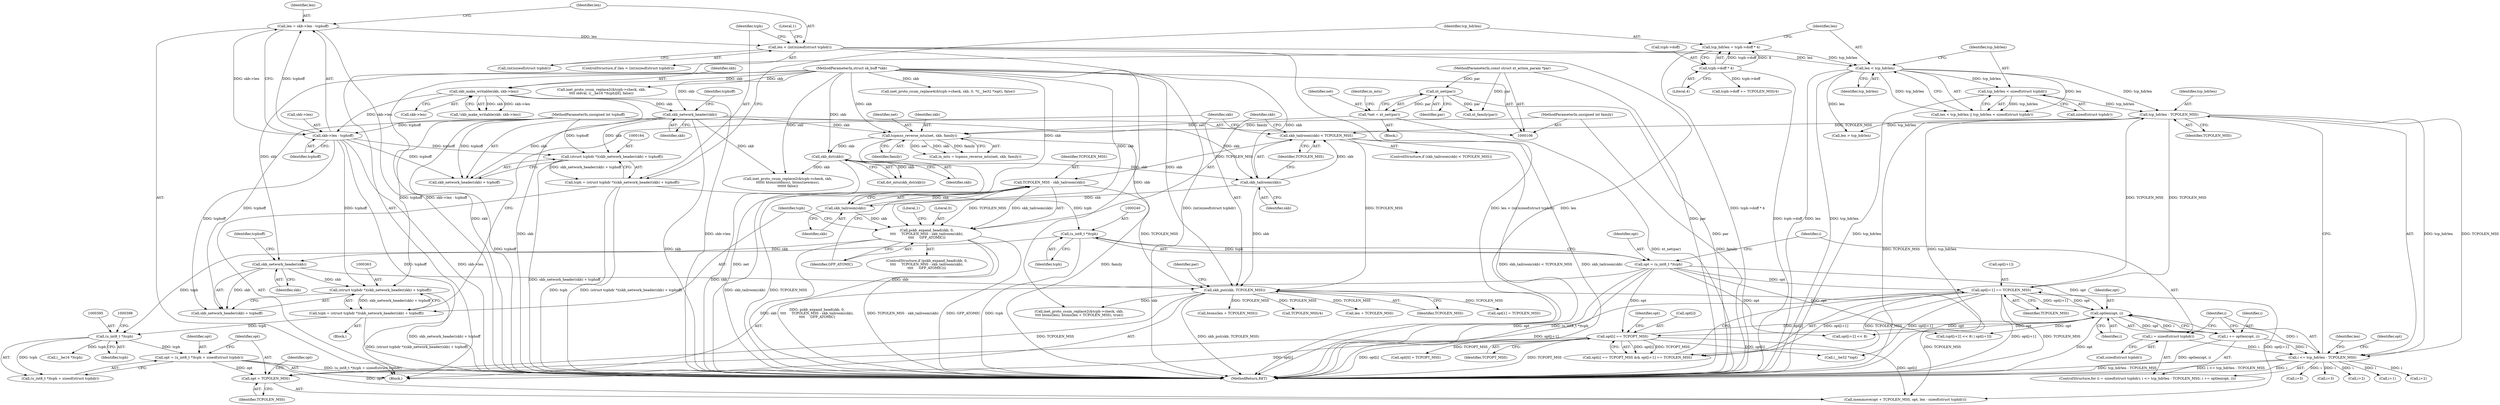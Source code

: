digraph "0_linux_2638fd0f92d4397884fd991d8f4925cb3f081901@pointer" {
"1000400" [label="(Call,opt + TCPOLEN_MSS)"];
"1000391" [label="(Call,opt = (u_int8_t *)tcph + sizeof(struct tcphdr))"];
"1000394" [label="(Call,(u_int8_t *)tcph)"];
"1000360" [label="(Call,tcph = (struct tcphdr *)(skb_network_header(skb) + tcphoff))"];
"1000362" [label="(Call,(struct tcphdr *)(skb_network_header(skb) + tcphoff))"];
"1000365" [label="(Call,skb_network_header(skb))"];
"1000349" [label="(Call,pskb_expand_head(skb, 0,\n\t\t\t\t     TCPOLEN_MSS - skb_tailroom(skb),\n\t\t\t\t     GFP_ATOMIC))"];
"1000354" [label="(Call,skb_tailroom(skb))"];
"1000344" [label="(Call,skb_tailroom(skb))"];
"1000166" [label="(Call,skb_network_header(skb))"];
"1000136" [label="(Call,skb_make_writable(skb, skb->len))"];
"1000107" [label="(MethodParameterIn,struct sk_buff *skb)"];
"1000212" [label="(Call,skb_dst(skb))"];
"1000203" [label="(Call,tcpmss_reverse_mtu(net, skb, family))"];
"1000196" [label="(Call,*net = xt_net(par))"];
"1000198" [label="(Call,xt_net(par))"];
"1000108" [label="(MethodParameterIn,const struct xt_action_param *par)"];
"1000109" [label="(MethodParameterIn,unsigned int family)"];
"1000352" [label="(Call,TCPOLEN_MSS - skb_tailroom(skb))"];
"1000343" [label="(Call,skb_tailroom(skb) < TCPOLEN_MSS)"];
"1000249" [label="(Call,tcp_hdrlen - TCPOLEN_MSS)"];
"1000181" [label="(Call,tcp_hdrlen < sizeof(struct tcphdr))"];
"1000178" [label="(Call,len < tcp_hdrlen)"];
"1000152" [label="(Call,len < (int)sizeof(struct tcphdr))"];
"1000144" [label="(Call,len = skb->len - tcphoff)"];
"1000146" [label="(Call,skb->len - tcphoff)"];
"1000110" [label="(MethodParameterIn,unsigned int tcphoff)"];
"1000169" [label="(Call,tcp_hdrlen = tcph->doff * 4)"];
"1000171" [label="(Call,tcph->doff * 4)"];
"1000265" [label="(Call,opt[i+1] == TCPOLEN_MSS)"];
"1000254" [label="(Call,optlen(opt, i))"];
"1000237" [label="(Call,opt = (u_int8_t *)tcph)"];
"1000239" [label="(Call,(u_int8_t *)tcph)"];
"1000161" [label="(Call,tcph = (struct tcphdr *)(skb_network_header(skb) + tcphoff))"];
"1000163" [label="(Call,(struct tcphdr *)(skb_network_header(skb) + tcphoff))"];
"1000260" [label="(Call,opt[i] == TCPOPT_MSS)"];
"1000247" [label="(Call,i <= tcp_hdrlen - TCPOLEN_MSS)"];
"1000252" [label="(Call,i += optlen(opt, i))"];
"1000243" [label="(Call,i = sizeof(struct tcphdr))"];
"1000368" [label="(Call,skb_put(skb, TCPOLEN_MSS))"];
"1000108" [label="(MethodParameterIn,const struct xt_action_param *par)"];
"1000249" [label="(Call,tcp_hdrlen - TCPOLEN_MSS)"];
"1000365" [label="(Call,skb_network_header(skb))"];
"1000265" [label="(Call,opt[i+1] == TCPOLEN_MSS)"];
"1000109" [label="(MethodParameterIn,unsigned int family)"];
"1000391" [label="(Call,opt = (u_int8_t *)tcph + sizeof(struct tcphdr))"];
"1000401" [label="(Identifier,opt)"];
"1000199" [label="(Identifier,par)"];
"1000243" [label="(Call,i = sizeof(struct tcphdr))"];
"1000197" [label="(Identifier,net)"];
"1000298" [label="(Call,i+2)"];
"1000402" [label="(Identifier,TCPOLEN_MSS)"];
"1000286" [label="(Call,i+3)"];
"1000180" [label="(Identifier,tcp_hdrlen)"];
"1000362" [label="(Call,(struct tcphdr *)(skb_network_header(skb) + tcphoff))"];
"1000254" [label="(Call,optlen(opt, i))"];
"1000137" [label="(Identifier,skb)"];
"1000345" [label="(Identifier,skb)"];
"1000470" [label="(Call,TCPOLEN_MSS/4)"];
"1000175" [label="(Literal,4)"];
"1000352" [label="(Call,TCPOLEN_MSS - skb_tailroom(skb))"];
"1000161" [label="(Call,tcph = (struct tcphdr *)(skb_network_header(skb) + tcphoff))"];
"1000360" [label="(Call,tcph = (struct tcphdr *)(skb_network_header(skb) + tcphoff))"];
"1000403" [label="(Identifier,opt)"];
"1000271" [label="(Identifier,TCPOLEN_MSS)"];
"1000330" [label="(Identifier,len)"];
"1000154" [label="(Call,(int)sizeof(struct tcphdr))"];
"1000162" [label="(Identifier,tcph)"];
"1000309" [label="(Call,i+3)"];
"1000153" [label="(Identifier,len)"];
"1000361" [label="(Identifier,tcph)"];
"1000206" [label="(Identifier,family)"];
"1000466" [label="(Call,tcph->doff += TCPOLEN_MSS/4)"];
"1000277" [label="(Call,opt[i+2] << 8)"];
"1000455" [label="(Call,(__be32 *)opt)"];
"1000204" [label="(Identifier,net)"];
"1000359" [label="(Literal,1)"];
"1000182" [label="(Identifier,tcp_hdrlen)"];
"1000179" [label="(Identifier,len)"];
"1000421" [label="(Call,opt[0] = TCPOPT_MSS)"];
"1000136" [label="(Call,skb_make_writable(skb, skb->len))"];
"1000356" [label="(Identifier,GFP_ATOMIC)"];
"1000144" [label="(Call,len = skb->len - tcphoff)"];
"1000266" [label="(Call,opt[i+1])"];
"1000212" [label="(Call,skb_dst(skb))"];
"1000354" [label="(Call,skb_tailroom(skb))"];
"1000205" [label="(Identifier,skb)"];
"1000256" [label="(Identifier,i)"];
"1000253" [label="(Identifier,i)"];
"1000178" [label="(Call,len < tcp_hdrlen)"];
"1000255" [label="(Identifier,opt)"];
"1000346" [label="(Identifier,TCPOLEN_MSS)"];
"1000147" [label="(Call,skb->len)"];
"1000150" [label="(Identifier,tcphoff)"];
"1000370" [label="(Identifier,TCPOLEN_MSS)"];
"1000112" [label="(Block,)"];
"1000349" [label="(Call,pskb_expand_head(skb, 0,\n\t\t\t\t     TCPOLEN_MSS - skb_tailroom(skb),\n\t\t\t\t     GFP_ATOMIC))"];
"1000366" [label="(Identifier,skb)"];
"1000165" [label="(Call,skb_network_header(skb) + tcphoff)"];
"1000238" [label="(Identifier,opt)"];
"1000172" [label="(Call,tcph->doff)"];
"1000259" [label="(Call,opt[i] == TCPOPT_MSS && opt[i+1] == TCPOLEN_MSS)"];
"1000344" [label="(Call,skb_tailroom(skb))"];
"1000353" [label="(Identifier,TCPOLEN_MSS)"];
"1000280" [label="(Call,i+2)"];
"1000201" [label="(Call,in_mtu = tcpmss_reverse_mtu(net, skb, family))"];
"1000351" [label="(Literal,0)"];
"1000329" [label="(Call,len > tcp_hdrlen)"];
"1000393" [label="(Call,(u_int8_t *)tcph + sizeof(struct tcphdr))"];
"1000169" [label="(Call,tcp_hdrlen = tcph->doff * 4)"];
"1000160" [label="(Literal,1)"];
"1000373" [label="(Call,xt_family(par))"];
"1000488" [label="(MethodReturn,RET)"];
"1000417" [label="(Call,len + TCPOLEN_MSS)"];
"1000268" [label="(Call,i+1)"];
"1000368" [label="(Call,skb_put(skb, TCPOLEN_MSS))"];
"1000355" [label="(Identifier,skb)"];
"1000244" [label="(Identifier,i)"];
"1000392" [label="(Identifier,opt)"];
"1000315" [label="(Call,inet_proto_csum_replace2(&tcph->check, skb,\n\t\t\t\t\t\t htons(oldmss), htons(newmss),\n\t\t\t\t\t\t false))"];
"1000151" [label="(ControlStructure,if (len < (int)sizeof(struct tcphdr)))"];
"1000237" [label="(Call,opt = (u_int8_t *)tcph)"];
"1000264" [label="(Identifier,TCPOPT_MSS)"];
"1000110" [label="(MethodParameterIn,unsigned int tcphoff)"];
"1000166" [label="(Call,skb_network_header(skb))"];
"1000426" [label="(Call,opt[1] = TCPOLEN_MSS)"];
"1000396" [label="(Identifier,tcph)"];
"1000276" [label="(Call,(opt[i+2] << 8) | opt[i+3])"];
"1000408" [label="(Call,inet_proto_csum_replace2(&tcph->check, skb,\n\t\t\t\t htons(len), htons(len + TCPOLEN_MSS), true))"];
"1000342" [label="(ControlStructure,if (skb_tailroom(skb) < TCPOLEN_MSS))"];
"1000211" [label="(Call,dst_mtu(skb_dst(skb)))"];
"1000241" [label="(Identifier,tcph)"];
"1000400" [label="(Call,opt + TCPOLEN_MSS)"];
"1000198" [label="(Call,xt_net(par))"];
"1000239" [label="(Call,(u_int8_t *)tcph)"];
"1000183" [label="(Call,sizeof(struct tcphdr))"];
"1000348" [label="(ControlStructure,if (pskb_expand_head(skb, 0,\n\t\t\t\t     TCPOLEN_MSS - skb_tailroom(skb),\n\t\t\t\t     GFP_ATOMIC)))"];
"1000107" [label="(MethodParameterIn,struct sk_buff *skb)"];
"1000364" [label="(Call,skb_network_header(skb) + tcphoff)"];
"1000203" [label="(Call,tcpmss_reverse_mtu(net, skb, family))"];
"1000177" [label="(Call,len < tcp_hdrlen || tcp_hdrlen < sizeof(struct tcphdr))"];
"1000252" [label="(Call,i += optlen(opt, i))"];
"1000462" [label="(Call,(__be16 *)tcph)"];
"1000202" [label="(Identifier,in_mtu)"];
"1000171" [label="(Call,tcph->doff * 4)"];
"1000248" [label="(Identifier,i)"];
"1000146" [label="(Call,skb->len - tcphoff)"];
"1000399" [label="(Call,memmove(opt + TCPOLEN_MSS, opt, len - sizeof(struct tcphdr)))"];
"1000343" [label="(Call,skb_tailroom(skb) < TCPOLEN_MSS)"];
"1000247" [label="(Call,i <= tcp_hdrlen - TCPOLEN_MSS)"];
"1000394" [label="(Call,(u_int8_t *)tcph)"];
"1000138" [label="(Call,skb->len)"];
"1000145" [label="(Identifier,len)"];
"1000170" [label="(Identifier,tcp_hdrlen)"];
"1000267" [label="(Identifier,opt)"];
"1000163" [label="(Call,(struct tcphdr *)(skb_network_header(skb) + tcphoff))"];
"1000242" [label="(ControlStructure,for (i = sizeof(struct tcphdr); i <= tcp_hdrlen - TCPOLEN_MSS; i += optlen(opt, i)))"];
"1000347" [label="(Block,)"];
"1000167" [label="(Identifier,skb)"];
"1000251" [label="(Identifier,TCPOLEN_MSS)"];
"1000447" [label="(Call,inet_proto_csum_replace4(&tcph->check, skb, 0, *((__be32 *)opt), false))"];
"1000194" [label="(Block,)"];
"1000196" [label="(Call,*net = xt_net(par))"];
"1000369" [label="(Identifier,skb)"];
"1000213" [label="(Identifier,skb)"];
"1000135" [label="(Call,!skb_make_writable(skb, skb->len))"];
"1000260" [label="(Call,opt[i] == TCPOPT_MSS)"];
"1000168" [label="(Identifier,tcphoff)"];
"1000152" [label="(Call,len < (int)sizeof(struct tcphdr))"];
"1000262" [label="(Identifier,opt)"];
"1000367" [label="(Identifier,tcphoff)"];
"1000350" [label="(Identifier,skb)"];
"1000181" [label="(Call,tcp_hdrlen < sizeof(struct tcphdr))"];
"1000261" [label="(Call,opt[i])"];
"1000245" [label="(Call,sizeof(struct tcphdr))"];
"1000250" [label="(Identifier,tcp_hdrlen)"];
"1000473" [label="(Call,inet_proto_csum_replace2(&tcph->check, skb,\n\t\t\t\t oldval, ((__be16 *)tcph)[6], false))"];
"1000416" [label="(Call,htons(len + TCPOLEN_MSS))"];
"1000374" [label="(Identifier,par)"];
"1000400" -> "1000399"  [label="AST: "];
"1000400" -> "1000402"  [label="CFG: "];
"1000401" -> "1000400"  [label="AST: "];
"1000402" -> "1000400"  [label="AST: "];
"1000403" -> "1000400"  [label="CFG: "];
"1000391" -> "1000400"  [label="DDG: opt"];
"1000265" -> "1000400"  [label="DDG: opt[i+1]"];
"1000260" -> "1000400"  [label="DDG: opt[i]"];
"1000368" -> "1000400"  [label="DDG: TCPOLEN_MSS"];
"1000391" -> "1000112"  [label="AST: "];
"1000391" -> "1000393"  [label="CFG: "];
"1000392" -> "1000391"  [label="AST: "];
"1000393" -> "1000391"  [label="AST: "];
"1000401" -> "1000391"  [label="CFG: "];
"1000391" -> "1000488"  [label="DDG: (u_int8_t *)tcph + sizeof(struct tcphdr)"];
"1000394" -> "1000391"  [label="DDG: tcph"];
"1000391" -> "1000399"  [label="DDG: opt"];
"1000394" -> "1000393"  [label="AST: "];
"1000394" -> "1000396"  [label="CFG: "];
"1000395" -> "1000394"  [label="AST: "];
"1000396" -> "1000394"  [label="AST: "];
"1000398" -> "1000394"  [label="CFG: "];
"1000394" -> "1000393"  [label="DDG: tcph"];
"1000360" -> "1000394"  [label="DDG: tcph"];
"1000239" -> "1000394"  [label="DDG: tcph"];
"1000394" -> "1000462"  [label="DDG: tcph"];
"1000360" -> "1000347"  [label="AST: "];
"1000360" -> "1000362"  [label="CFG: "];
"1000361" -> "1000360"  [label="AST: "];
"1000362" -> "1000360"  [label="AST: "];
"1000369" -> "1000360"  [label="CFG: "];
"1000360" -> "1000488"  [label="DDG: (struct tcphdr *)(skb_network_header(skb) + tcphoff)"];
"1000362" -> "1000360"  [label="DDG: skb_network_header(skb) + tcphoff"];
"1000362" -> "1000364"  [label="CFG: "];
"1000363" -> "1000362"  [label="AST: "];
"1000364" -> "1000362"  [label="AST: "];
"1000362" -> "1000488"  [label="DDG: skb_network_header(skb) + tcphoff"];
"1000365" -> "1000362"  [label="DDG: skb"];
"1000110" -> "1000362"  [label="DDG: tcphoff"];
"1000146" -> "1000362"  [label="DDG: tcphoff"];
"1000365" -> "1000364"  [label="AST: "];
"1000365" -> "1000366"  [label="CFG: "];
"1000366" -> "1000365"  [label="AST: "];
"1000367" -> "1000365"  [label="CFG: "];
"1000365" -> "1000364"  [label="DDG: skb"];
"1000349" -> "1000365"  [label="DDG: skb"];
"1000107" -> "1000365"  [label="DDG: skb"];
"1000365" -> "1000368"  [label="DDG: skb"];
"1000349" -> "1000348"  [label="AST: "];
"1000349" -> "1000356"  [label="CFG: "];
"1000350" -> "1000349"  [label="AST: "];
"1000351" -> "1000349"  [label="AST: "];
"1000352" -> "1000349"  [label="AST: "];
"1000356" -> "1000349"  [label="AST: "];
"1000359" -> "1000349"  [label="CFG: "];
"1000361" -> "1000349"  [label="CFG: "];
"1000349" -> "1000488"  [label="DDG: GFP_ATOMIC"];
"1000349" -> "1000488"  [label="DDG: pskb_expand_head(skb, 0,\n\t\t\t\t     TCPOLEN_MSS - skb_tailroom(skb),\n\t\t\t\t     GFP_ATOMIC)"];
"1000349" -> "1000488"  [label="DDG: skb"];
"1000349" -> "1000488"  [label="DDG: TCPOLEN_MSS - skb_tailroom(skb)"];
"1000354" -> "1000349"  [label="DDG: skb"];
"1000107" -> "1000349"  [label="DDG: skb"];
"1000352" -> "1000349"  [label="DDG: TCPOLEN_MSS"];
"1000352" -> "1000349"  [label="DDG: skb_tailroom(skb)"];
"1000354" -> "1000352"  [label="AST: "];
"1000354" -> "1000355"  [label="CFG: "];
"1000355" -> "1000354"  [label="AST: "];
"1000352" -> "1000354"  [label="CFG: "];
"1000354" -> "1000352"  [label="DDG: skb"];
"1000344" -> "1000354"  [label="DDG: skb"];
"1000107" -> "1000354"  [label="DDG: skb"];
"1000344" -> "1000343"  [label="AST: "];
"1000344" -> "1000345"  [label="CFG: "];
"1000345" -> "1000344"  [label="AST: "];
"1000346" -> "1000344"  [label="CFG: "];
"1000344" -> "1000343"  [label="DDG: skb"];
"1000166" -> "1000344"  [label="DDG: skb"];
"1000212" -> "1000344"  [label="DDG: skb"];
"1000107" -> "1000344"  [label="DDG: skb"];
"1000344" -> "1000368"  [label="DDG: skb"];
"1000166" -> "1000165"  [label="AST: "];
"1000166" -> "1000167"  [label="CFG: "];
"1000167" -> "1000166"  [label="AST: "];
"1000168" -> "1000166"  [label="CFG: "];
"1000166" -> "1000488"  [label="DDG: skb"];
"1000166" -> "1000163"  [label="DDG: skb"];
"1000166" -> "1000165"  [label="DDG: skb"];
"1000136" -> "1000166"  [label="DDG: skb"];
"1000107" -> "1000166"  [label="DDG: skb"];
"1000166" -> "1000203"  [label="DDG: skb"];
"1000166" -> "1000315"  [label="DDG: skb"];
"1000136" -> "1000135"  [label="AST: "];
"1000136" -> "1000138"  [label="CFG: "];
"1000137" -> "1000136"  [label="AST: "];
"1000138" -> "1000136"  [label="AST: "];
"1000135" -> "1000136"  [label="CFG: "];
"1000136" -> "1000488"  [label="DDG: skb->len"];
"1000136" -> "1000488"  [label="DDG: skb"];
"1000136" -> "1000135"  [label="DDG: skb"];
"1000136" -> "1000135"  [label="DDG: skb->len"];
"1000107" -> "1000136"  [label="DDG: skb"];
"1000136" -> "1000146"  [label="DDG: skb->len"];
"1000107" -> "1000106"  [label="AST: "];
"1000107" -> "1000488"  [label="DDG: skb"];
"1000107" -> "1000203"  [label="DDG: skb"];
"1000107" -> "1000212"  [label="DDG: skb"];
"1000107" -> "1000315"  [label="DDG: skb"];
"1000107" -> "1000368"  [label="DDG: skb"];
"1000107" -> "1000408"  [label="DDG: skb"];
"1000107" -> "1000447"  [label="DDG: skb"];
"1000107" -> "1000473"  [label="DDG: skb"];
"1000212" -> "1000211"  [label="AST: "];
"1000212" -> "1000213"  [label="CFG: "];
"1000213" -> "1000212"  [label="AST: "];
"1000211" -> "1000212"  [label="CFG: "];
"1000212" -> "1000488"  [label="DDG: skb"];
"1000212" -> "1000211"  [label="DDG: skb"];
"1000203" -> "1000212"  [label="DDG: skb"];
"1000212" -> "1000315"  [label="DDG: skb"];
"1000203" -> "1000201"  [label="AST: "];
"1000203" -> "1000206"  [label="CFG: "];
"1000204" -> "1000203"  [label="AST: "];
"1000205" -> "1000203"  [label="AST: "];
"1000206" -> "1000203"  [label="AST: "];
"1000201" -> "1000203"  [label="CFG: "];
"1000203" -> "1000488"  [label="DDG: family"];
"1000203" -> "1000488"  [label="DDG: net"];
"1000203" -> "1000201"  [label="DDG: net"];
"1000203" -> "1000201"  [label="DDG: skb"];
"1000203" -> "1000201"  [label="DDG: family"];
"1000196" -> "1000203"  [label="DDG: net"];
"1000109" -> "1000203"  [label="DDG: family"];
"1000196" -> "1000194"  [label="AST: "];
"1000196" -> "1000198"  [label="CFG: "];
"1000197" -> "1000196"  [label="AST: "];
"1000198" -> "1000196"  [label="AST: "];
"1000202" -> "1000196"  [label="CFG: "];
"1000196" -> "1000488"  [label="DDG: xt_net(par)"];
"1000198" -> "1000196"  [label="DDG: par"];
"1000198" -> "1000199"  [label="CFG: "];
"1000199" -> "1000198"  [label="AST: "];
"1000198" -> "1000488"  [label="DDG: par"];
"1000108" -> "1000198"  [label="DDG: par"];
"1000198" -> "1000373"  [label="DDG: par"];
"1000108" -> "1000106"  [label="AST: "];
"1000108" -> "1000488"  [label="DDG: par"];
"1000108" -> "1000373"  [label="DDG: par"];
"1000109" -> "1000106"  [label="AST: "];
"1000109" -> "1000488"  [label="DDG: family"];
"1000353" -> "1000352"  [label="AST: "];
"1000356" -> "1000352"  [label="CFG: "];
"1000352" -> "1000488"  [label="DDG: TCPOLEN_MSS"];
"1000352" -> "1000488"  [label="DDG: skb_tailroom(skb)"];
"1000343" -> "1000352"  [label="DDG: TCPOLEN_MSS"];
"1000352" -> "1000368"  [label="DDG: TCPOLEN_MSS"];
"1000343" -> "1000342"  [label="AST: "];
"1000343" -> "1000346"  [label="CFG: "];
"1000346" -> "1000343"  [label="AST: "];
"1000350" -> "1000343"  [label="CFG: "];
"1000369" -> "1000343"  [label="CFG: "];
"1000343" -> "1000488"  [label="DDG: skb_tailroom(skb)"];
"1000343" -> "1000488"  [label="DDG: skb_tailroom(skb) < TCPOLEN_MSS"];
"1000249" -> "1000343"  [label="DDG: TCPOLEN_MSS"];
"1000343" -> "1000368"  [label="DDG: TCPOLEN_MSS"];
"1000249" -> "1000247"  [label="AST: "];
"1000249" -> "1000251"  [label="CFG: "];
"1000250" -> "1000249"  [label="AST: "];
"1000251" -> "1000249"  [label="AST: "];
"1000247" -> "1000249"  [label="CFG: "];
"1000249" -> "1000488"  [label="DDG: TCPOLEN_MSS"];
"1000249" -> "1000488"  [label="DDG: tcp_hdrlen"];
"1000249" -> "1000247"  [label="DDG: tcp_hdrlen"];
"1000249" -> "1000247"  [label="DDG: TCPOLEN_MSS"];
"1000181" -> "1000249"  [label="DDG: tcp_hdrlen"];
"1000178" -> "1000249"  [label="DDG: tcp_hdrlen"];
"1000265" -> "1000249"  [label="DDG: TCPOLEN_MSS"];
"1000249" -> "1000265"  [label="DDG: TCPOLEN_MSS"];
"1000249" -> "1000329"  [label="DDG: tcp_hdrlen"];
"1000181" -> "1000177"  [label="AST: "];
"1000181" -> "1000183"  [label="CFG: "];
"1000182" -> "1000181"  [label="AST: "];
"1000183" -> "1000181"  [label="AST: "];
"1000177" -> "1000181"  [label="CFG: "];
"1000181" -> "1000488"  [label="DDG: tcp_hdrlen"];
"1000181" -> "1000177"  [label="DDG: tcp_hdrlen"];
"1000178" -> "1000181"  [label="DDG: tcp_hdrlen"];
"1000178" -> "1000177"  [label="AST: "];
"1000178" -> "1000180"  [label="CFG: "];
"1000179" -> "1000178"  [label="AST: "];
"1000180" -> "1000178"  [label="AST: "];
"1000182" -> "1000178"  [label="CFG: "];
"1000177" -> "1000178"  [label="CFG: "];
"1000178" -> "1000488"  [label="DDG: len"];
"1000178" -> "1000488"  [label="DDG: tcp_hdrlen"];
"1000178" -> "1000177"  [label="DDG: len"];
"1000178" -> "1000177"  [label="DDG: tcp_hdrlen"];
"1000152" -> "1000178"  [label="DDG: len"];
"1000169" -> "1000178"  [label="DDG: tcp_hdrlen"];
"1000178" -> "1000329"  [label="DDG: len"];
"1000152" -> "1000151"  [label="AST: "];
"1000152" -> "1000154"  [label="CFG: "];
"1000153" -> "1000152"  [label="AST: "];
"1000154" -> "1000152"  [label="AST: "];
"1000160" -> "1000152"  [label="CFG: "];
"1000162" -> "1000152"  [label="CFG: "];
"1000152" -> "1000488"  [label="DDG: len < (int)sizeof(struct tcphdr)"];
"1000152" -> "1000488"  [label="DDG: len"];
"1000152" -> "1000488"  [label="DDG: (int)sizeof(struct tcphdr)"];
"1000144" -> "1000152"  [label="DDG: len"];
"1000144" -> "1000112"  [label="AST: "];
"1000144" -> "1000146"  [label="CFG: "];
"1000145" -> "1000144"  [label="AST: "];
"1000146" -> "1000144"  [label="AST: "];
"1000153" -> "1000144"  [label="CFG: "];
"1000144" -> "1000488"  [label="DDG: skb->len - tcphoff"];
"1000146" -> "1000144"  [label="DDG: skb->len"];
"1000146" -> "1000144"  [label="DDG: tcphoff"];
"1000146" -> "1000150"  [label="CFG: "];
"1000147" -> "1000146"  [label="AST: "];
"1000150" -> "1000146"  [label="AST: "];
"1000146" -> "1000488"  [label="DDG: tcphoff"];
"1000146" -> "1000488"  [label="DDG: skb->len"];
"1000110" -> "1000146"  [label="DDG: tcphoff"];
"1000146" -> "1000163"  [label="DDG: tcphoff"];
"1000146" -> "1000165"  [label="DDG: tcphoff"];
"1000146" -> "1000364"  [label="DDG: tcphoff"];
"1000110" -> "1000106"  [label="AST: "];
"1000110" -> "1000488"  [label="DDG: tcphoff"];
"1000110" -> "1000163"  [label="DDG: tcphoff"];
"1000110" -> "1000165"  [label="DDG: tcphoff"];
"1000110" -> "1000364"  [label="DDG: tcphoff"];
"1000169" -> "1000112"  [label="AST: "];
"1000169" -> "1000171"  [label="CFG: "];
"1000170" -> "1000169"  [label="AST: "];
"1000171" -> "1000169"  [label="AST: "];
"1000179" -> "1000169"  [label="CFG: "];
"1000169" -> "1000488"  [label="DDG: tcph->doff * 4"];
"1000171" -> "1000169"  [label="DDG: tcph->doff"];
"1000171" -> "1000169"  [label="DDG: 4"];
"1000171" -> "1000175"  [label="CFG: "];
"1000172" -> "1000171"  [label="AST: "];
"1000175" -> "1000171"  [label="AST: "];
"1000171" -> "1000488"  [label="DDG: tcph->doff"];
"1000171" -> "1000466"  [label="DDG: tcph->doff"];
"1000265" -> "1000259"  [label="AST: "];
"1000265" -> "1000271"  [label="CFG: "];
"1000266" -> "1000265"  [label="AST: "];
"1000271" -> "1000265"  [label="AST: "];
"1000259" -> "1000265"  [label="CFG: "];
"1000265" -> "1000488"  [label="DDG: opt[i+1]"];
"1000265" -> "1000488"  [label="DDG: TCPOLEN_MSS"];
"1000265" -> "1000254"  [label="DDG: opt[i+1]"];
"1000265" -> "1000259"  [label="DDG: opt[i+1]"];
"1000265" -> "1000259"  [label="DDG: TCPOLEN_MSS"];
"1000254" -> "1000265"  [label="DDG: opt"];
"1000237" -> "1000265"  [label="DDG: opt"];
"1000265" -> "1000399"  [label="DDG: opt[i+1]"];
"1000265" -> "1000455"  [label="DDG: opt[i+1]"];
"1000254" -> "1000252"  [label="AST: "];
"1000254" -> "1000256"  [label="CFG: "];
"1000255" -> "1000254"  [label="AST: "];
"1000256" -> "1000254"  [label="AST: "];
"1000252" -> "1000254"  [label="CFG: "];
"1000254" -> "1000488"  [label="DDG: opt"];
"1000254" -> "1000252"  [label="DDG: opt"];
"1000254" -> "1000252"  [label="DDG: i"];
"1000237" -> "1000254"  [label="DDG: opt"];
"1000260" -> "1000254"  [label="DDG: opt[i]"];
"1000247" -> "1000254"  [label="DDG: i"];
"1000254" -> "1000260"  [label="DDG: opt"];
"1000254" -> "1000277"  [label="DDG: opt"];
"1000254" -> "1000276"  [label="DDG: opt"];
"1000237" -> "1000112"  [label="AST: "];
"1000237" -> "1000239"  [label="CFG: "];
"1000238" -> "1000237"  [label="AST: "];
"1000239" -> "1000237"  [label="AST: "];
"1000244" -> "1000237"  [label="CFG: "];
"1000237" -> "1000488"  [label="DDG: (u_int8_t *)tcph"];
"1000237" -> "1000488"  [label="DDG: opt"];
"1000239" -> "1000237"  [label="DDG: tcph"];
"1000237" -> "1000260"  [label="DDG: opt"];
"1000237" -> "1000277"  [label="DDG: opt"];
"1000237" -> "1000276"  [label="DDG: opt"];
"1000239" -> "1000241"  [label="CFG: "];
"1000240" -> "1000239"  [label="AST: "];
"1000241" -> "1000239"  [label="AST: "];
"1000239" -> "1000488"  [label="DDG: tcph"];
"1000161" -> "1000239"  [label="DDG: tcph"];
"1000161" -> "1000112"  [label="AST: "];
"1000161" -> "1000163"  [label="CFG: "];
"1000162" -> "1000161"  [label="AST: "];
"1000163" -> "1000161"  [label="AST: "];
"1000170" -> "1000161"  [label="CFG: "];
"1000161" -> "1000488"  [label="DDG: (struct tcphdr *)(skb_network_header(skb) + tcphoff)"];
"1000161" -> "1000488"  [label="DDG: tcph"];
"1000163" -> "1000161"  [label="DDG: skb_network_header(skb) + tcphoff"];
"1000163" -> "1000165"  [label="CFG: "];
"1000164" -> "1000163"  [label="AST: "];
"1000165" -> "1000163"  [label="AST: "];
"1000163" -> "1000488"  [label="DDG: skb_network_header(skb) + tcphoff"];
"1000260" -> "1000259"  [label="AST: "];
"1000260" -> "1000264"  [label="CFG: "];
"1000261" -> "1000260"  [label="AST: "];
"1000264" -> "1000260"  [label="AST: "];
"1000267" -> "1000260"  [label="CFG: "];
"1000259" -> "1000260"  [label="CFG: "];
"1000260" -> "1000488"  [label="DDG: TCPOPT_MSS"];
"1000260" -> "1000488"  [label="DDG: opt[i]"];
"1000260" -> "1000259"  [label="DDG: opt[i]"];
"1000260" -> "1000259"  [label="DDG: TCPOPT_MSS"];
"1000260" -> "1000399"  [label="DDG: opt[i]"];
"1000260" -> "1000421"  [label="DDG: TCPOPT_MSS"];
"1000260" -> "1000455"  [label="DDG: opt[i]"];
"1000247" -> "1000242"  [label="AST: "];
"1000248" -> "1000247"  [label="AST: "];
"1000262" -> "1000247"  [label="CFG: "];
"1000330" -> "1000247"  [label="CFG: "];
"1000247" -> "1000488"  [label="DDG: i"];
"1000247" -> "1000488"  [label="DDG: i <= tcp_hdrlen - TCPOLEN_MSS"];
"1000247" -> "1000488"  [label="DDG: tcp_hdrlen - TCPOLEN_MSS"];
"1000252" -> "1000247"  [label="DDG: i"];
"1000243" -> "1000247"  [label="DDG: i"];
"1000247" -> "1000268"  [label="DDG: i"];
"1000247" -> "1000280"  [label="DDG: i"];
"1000247" -> "1000286"  [label="DDG: i"];
"1000247" -> "1000298"  [label="DDG: i"];
"1000247" -> "1000309"  [label="DDG: i"];
"1000252" -> "1000242"  [label="AST: "];
"1000253" -> "1000252"  [label="AST: "];
"1000248" -> "1000252"  [label="CFG: "];
"1000252" -> "1000488"  [label="DDG: optlen(opt, i)"];
"1000243" -> "1000242"  [label="AST: "];
"1000243" -> "1000245"  [label="CFG: "];
"1000244" -> "1000243"  [label="AST: "];
"1000245" -> "1000243"  [label="AST: "];
"1000248" -> "1000243"  [label="CFG: "];
"1000368" -> "1000112"  [label="AST: "];
"1000368" -> "1000370"  [label="CFG: "];
"1000369" -> "1000368"  [label="AST: "];
"1000370" -> "1000368"  [label="AST: "];
"1000374" -> "1000368"  [label="CFG: "];
"1000368" -> "1000488"  [label="DDG: skb_put(skb, TCPOLEN_MSS)"];
"1000368" -> "1000399"  [label="DDG: TCPOLEN_MSS"];
"1000368" -> "1000408"  [label="DDG: skb"];
"1000368" -> "1000416"  [label="DDG: TCPOLEN_MSS"];
"1000368" -> "1000417"  [label="DDG: TCPOLEN_MSS"];
"1000368" -> "1000426"  [label="DDG: TCPOLEN_MSS"];
"1000368" -> "1000470"  [label="DDG: TCPOLEN_MSS"];
}
